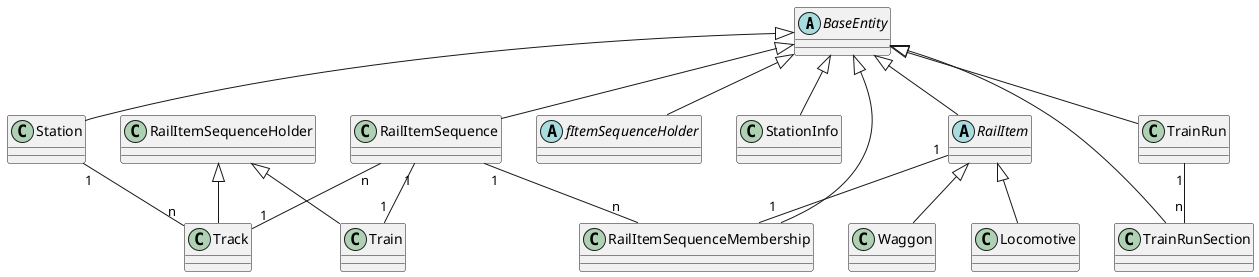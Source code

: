 @startuml

abstract class BaseEntity

class RailItemSequence extends BaseEntity
abstract class fItemSequenceHolder extends BaseEntity
class Station extends BaseEntity
class StationInfo extends BaseEntity
class Track extends RailItemSequenceHolder
class Train extends RailItemSequenceHolder
class TrainRun extends BaseEntity
class TrainRunSection extends BaseEntity
class Waggon extends RailItem
class Locomotive extends RailItem
abstract class RailItem extends BaseEntity
class RailItemSequenceMembership extends BaseEntity

'---

Station "1" -- "n" Track
TrainRun "1" -- "n" TrainRunSection

RailItemSequence "n" -- "1" Track
RailItemSequence "1" -- "1" Train

RailItemSequence "1" -- "n" RailItemSequenceMembership
RailItem "1" -- "1" RailItemSequenceMembership

@enduml